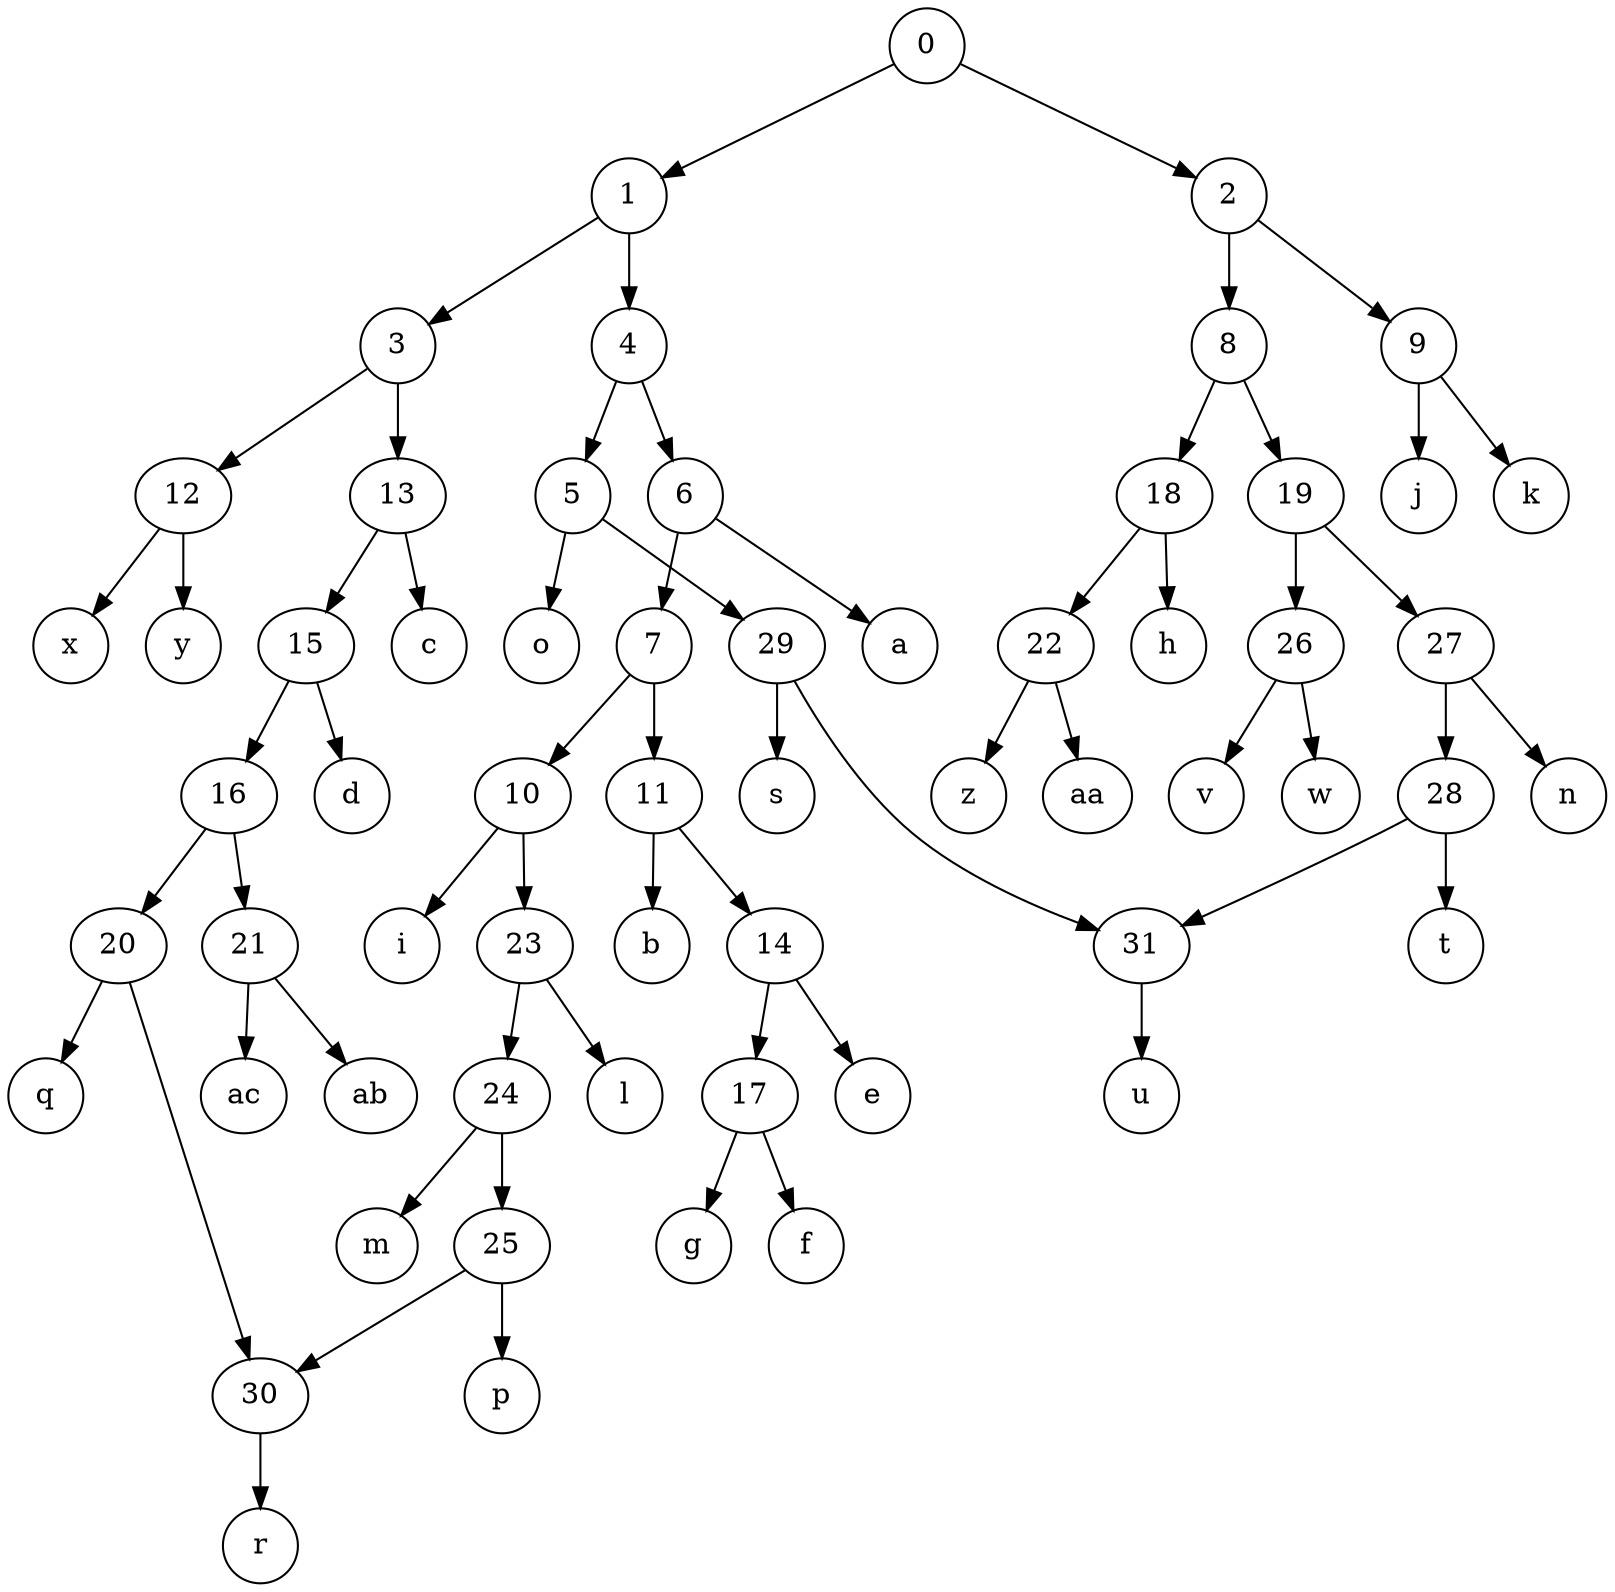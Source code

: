 digraph {
	graph [rankdir=TB]
	0 [label=0 height=0.5 width=0.5]
	1 [label=1 height=0.5 width=0.5]
	2 [label=2 height=0.5 width=0.5]
	3 [label=3 height=0.5 width=0.5]
	4 [label=4 height=0.5 width=0.5]
	5 [label=5 height=0.5 width=0.5]
	6 [label=6 height=0.5 width=0.5]
	7 [label=7 height=0.5 width=0.5]
	8 [label=8 height=0.5 width=0.5]
	9 [label=9 height=0.5 width=0.5]
	10 [label=10 height=0.5 width=0.5]
	11 [label=11 height=0.5 width=0.5]
	12 [label=12 height=0.5 width=0.5]
	13 [label=13 height=0.5 width=0.5]
	14 [label=14 height=0.5 width=0.5]
	15 [label=15 height=0.5 width=0.5]
	16 [label=16 height=0.5 width=0.5]
	17 [label=17 height=0.5 width=0.5]
	18 [label=18 height=0.5 width=0.5]
	19 [label=19 height=0.5 width=0.5]
	20 [label=20 height=0.5 width=0.5]
	21 [label=21 height=0.5 width=0.5]
	22 [label=22 height=0.5 width=0.5]
	23 [label=23 height=0.5 width=0.5]
	24 [label=24 height=0.5 width=0.5]
	25 [label=25 height=0.5 width=0.5]
	26 [label=26 height=0.5 width=0.5]
	27 [label=27 height=0.5 width=0.5]
	28 [label=28 height=0.5 width=0.5]
	29 [label=29 height=0.5 width=0.5]
	30 [label=30 height=0.5 width=0.5]
	31 [label=31 height=0.5 width=0.5]
	a [label=a height=0.5 width=0.5]
	b [label=b height=0.5 width=0.5]
	c [label=c height=0.5 width=0.5]
	d [label=d height=0.5 width=0.5]
	e [label=e height=0.5 width=0.5]
	f [label=f height=0.5 width=0.5]
	g [label=g height=0.5 width=0.5]
	h [label=h height=0.5 width=0.5]
	i [label=i height=0.5 width=0.5]
	j [label=j height=0.5 width=0.5]
	k [label=k height=0.5 width=0.5]
	l [label=l height=0.5 width=0.5]
	m [label=m height=0.5 width=0.5]
	n [label=n height=0.5 width=0.5]
	o [label=o height=0.5 width=0.5]
	p [label=p height=0.5 width=0.5]
	q [label=q height=0.5 width=0.5]
	r [label=r height=0.5 width=0.5]
	s [label=s height=0.5 width=0.5]
	t [label=t height=0.5 width=0.5]
	u [label=u height=0.5 width=0.5]
	v [label=v height=0.5 width=0.5]
	w [label=w height=0.5 width=0.5]
	x [label=x height=0.5 width=0.5]
	y [label=y height=0.5 width=0.5]
	z [label=z height=0.5 width=0.5]
	aa [label=aa height=0.5 width=0.5]
	ab [label=ab height=0.5 width=0.5]
	ac [label=ac height=0.5 width=0.5]
	0 -> 1
	0 -> 2
	1 -> 3
	1 -> 4
	2 -> 8
	2 -> 9
	3 -> 12
	3 -> 13
	4 -> 5
	4 -> 6
	5 -> 29
	5 -> o
	6 -> 7
	6 -> a
	7 -> 10
	7 -> 11
	8 -> 18
	8 -> 19
	9 -> j
	9 -> k
	10 -> i
	10 -> 23
	11 -> b
	11 -> 14
	12 -> x
	12 -> y
	13 -> 15
	13 -> c
	14 -> 17
	14 -> e
	15 -> 16
	15 -> d
	16 -> 20
	16 -> 21
	17 -> f
	17 -> g
	18 -> h
	18 -> 22
	19 -> 26
	19 -> 27
	20 -> q
	20 -> 30
	21 -> ab
	21 -> ac
	22 -> z
	22 -> aa
	23 -> 24
	23 -> l
	24 -> m
	24 -> 25
	25 -> p
	25 -> 30
	26 -> v
	26 -> w
	27 -> n
	27 -> 28
	28 -> t
	28 -> 31
	29 -> s
	29 -> 31
	30 -> r
	31 -> u
}
